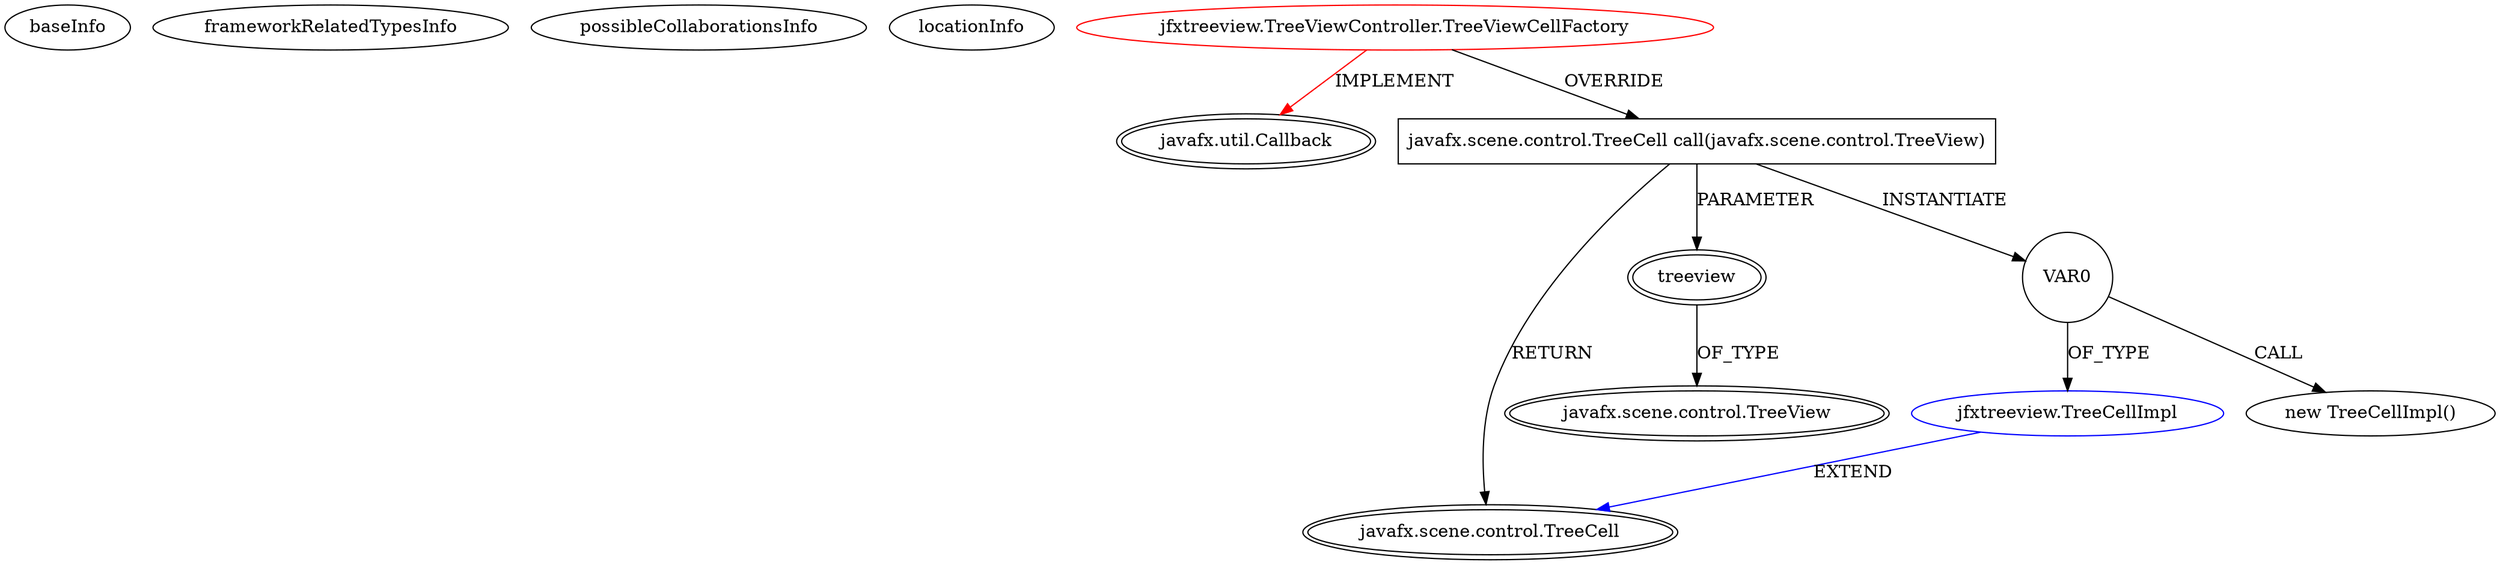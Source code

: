 digraph {
baseInfo[graphId=4193,category="extension_graph",isAnonymous=false,possibleRelation=true]
frameworkRelatedTypesInfo[0="javafx.util.Callback"]
possibleCollaborationsInfo[0="4193~OVERRIDING_METHOD_DECLARATION-INSTANTIATION-~javafx.util.Callback ~javafx.scene.control.TreeCell ~false~false"]
locationInfo[projectName="sipadan2003-JFXTreeView201312",filePath="/sipadan2003-JFXTreeView201312/JFXTreeView201312-master/src/jfxtreeview/TreeViewController.java",contextSignature="TreeViewCellFactory",graphId="4193"]
0[label="jfxtreeview.TreeViewController.TreeViewCellFactory",vertexType="ROOT_CLIENT_CLASS_DECLARATION",isFrameworkType=false,color=red]
1[label="javafx.util.Callback",vertexType="FRAMEWORK_INTERFACE_TYPE",isFrameworkType=true,peripheries=2]
2[label="javafx.scene.control.TreeCell call(javafx.scene.control.TreeView)",vertexType="OVERRIDING_METHOD_DECLARATION",isFrameworkType=false,shape=box]
3[label="javafx.scene.control.TreeCell",vertexType="FRAMEWORK_CLASS_TYPE",isFrameworkType=true,peripheries=2]
4[label="treeview",vertexType="PARAMETER_DECLARATION",isFrameworkType=true,peripheries=2]
5[label="javafx.scene.control.TreeView",vertexType="FRAMEWORK_CLASS_TYPE",isFrameworkType=true,peripheries=2]
7[label="VAR0",vertexType="VARIABLE_EXPRESION",isFrameworkType=false,shape=circle]
8[label="jfxtreeview.TreeCellImpl",vertexType="REFERENCE_CLIENT_CLASS_DECLARATION",isFrameworkType=false,color=blue]
6[label="new TreeCellImpl()",vertexType="CONSTRUCTOR_CALL",isFrameworkType=false]
0->1[label="IMPLEMENT",color=red]
0->2[label="OVERRIDE"]
2->3[label="RETURN"]
4->5[label="OF_TYPE"]
2->4[label="PARAMETER"]
2->7[label="INSTANTIATE"]
8->3[label="EXTEND",color=blue]
7->8[label="OF_TYPE"]
7->6[label="CALL"]
}
